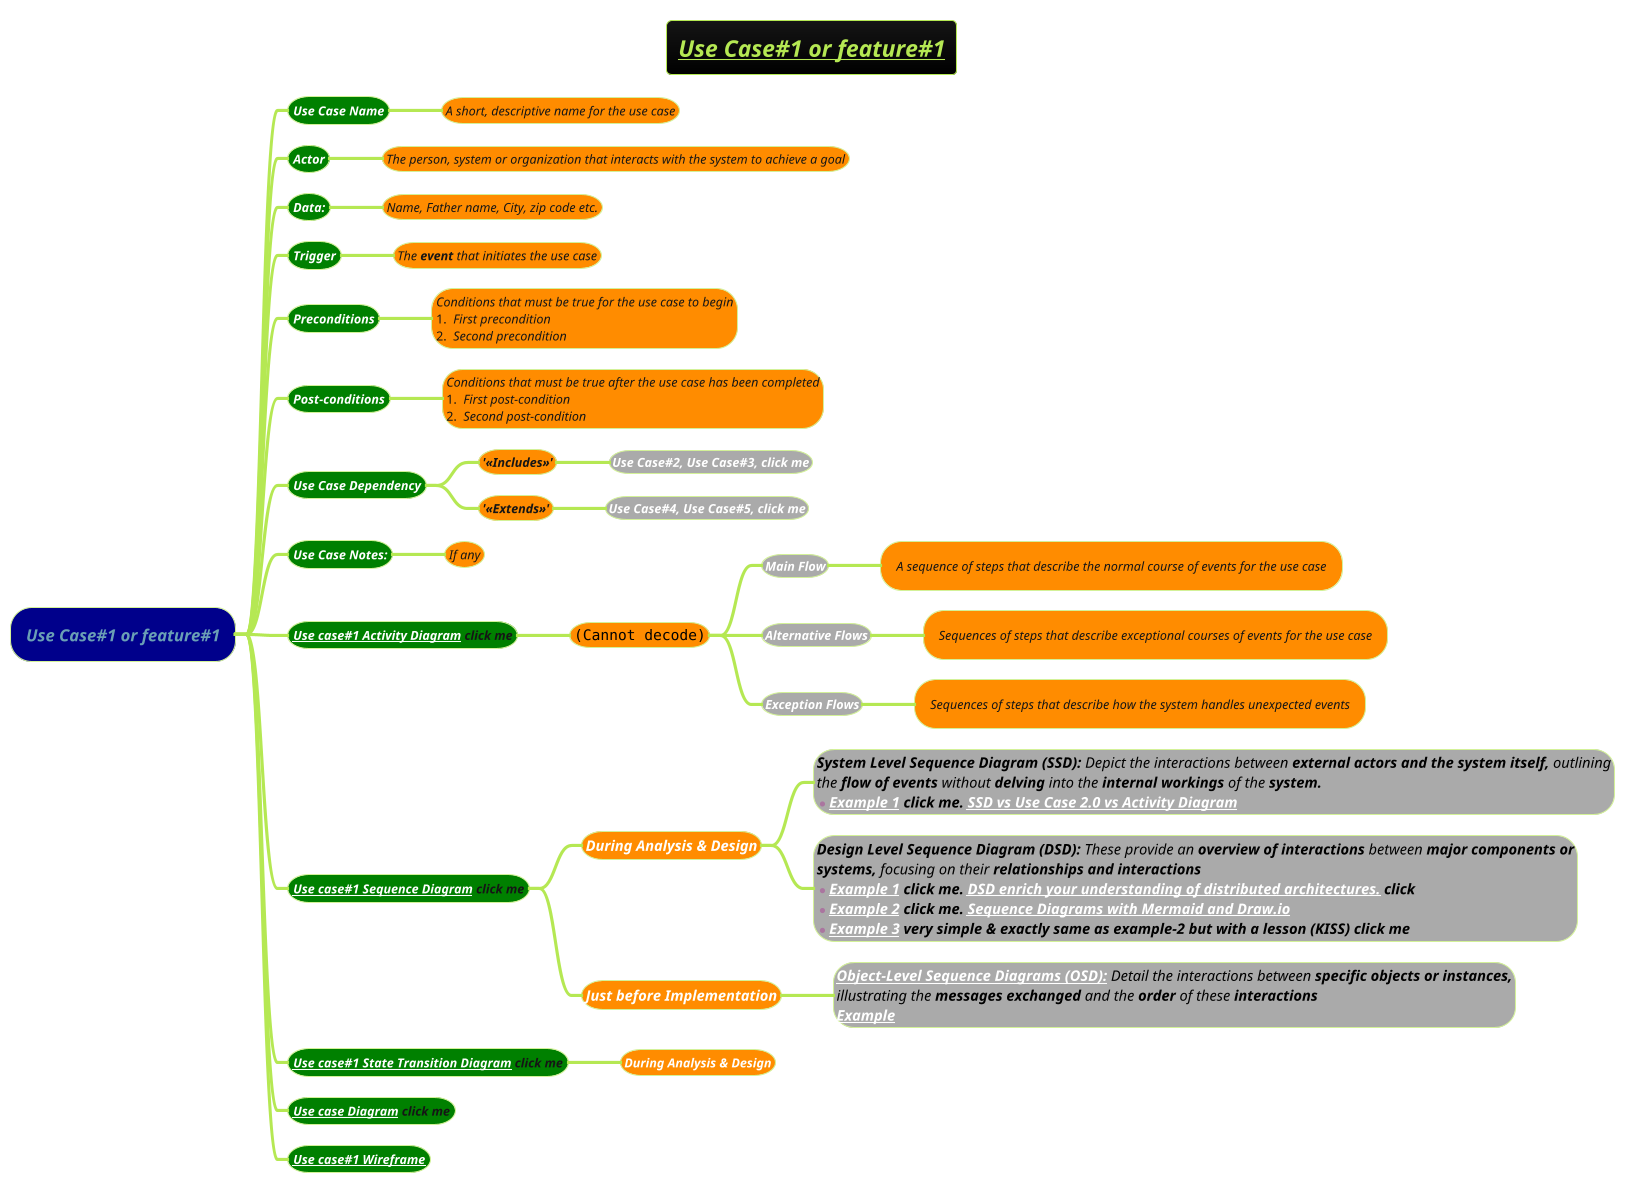 @startmindmap
title =  <b><i><u><size:18>Use Case#1 or feature#1
!theme hacker

*[#darkblue] <i>Use Case#1 or feature#1
**[#green] <color #white><i><size:12>Use Case Name
***[#darkorange] <i><size:12>A short, descriptive name for the use case
**[#green] <color #white><i><size:12>Actor
***[#darkorange] <i><size:12>The person, system or organization that interacts with the system to achieve a goal
**[#green] <color #white><i><size:12>Data:
***[#darkorange] <i><size:12>Name, Father name, City, zip code etc.
**[#green] <color #white><i><size:12>Trigger
***[#darkorange] <i><size:12>The **event** that initiates the use case
**[#green] <color #white><i><size:12>Preconditions
***[#darkorange]:<i><size:12>Conditions that must be true for the use case to begin
#<i><size:12> First precondition
#<i><size:12> Second precondition;
**[#green] <color #white><i><size:12>Post-conditions
***[#darkorange]:<i><size:12>Conditions that must be true after the use case has been completed
#<i><size:12> First post-condition
#<i><size:12> Second post-condition;
**[#green] <color #white><i><size:12>Use Case Dependency
***[#darkorange] <b><i><size:12>'<<Includes>>'
****[#a] <color #white><b><i><size:12>Use Case#2, Use Case#3, click me
***[#darkorange] <b><i><size:12>'<<Extends>>'
****[#a] <color #white><b><i><size:12>Use Case#4, Use Case#5, click me
**[#green] <color #white><i><size:12>Use Case Notes:
***[#darkorange] <i><size:12>If any
**[#green] <i><size:12>[[docs/2-uml/requirements-and-design-with-plantuml/activity-diagrams/use-case-1-activity.puml Use case#1 Activity Diagram]] click me
***[#darkorange] <color #black><i><size:12><b><img:use-case-table-template.png>
****[#a] <color #white><b><i><size:12>Main Flow
*****[#darkorange] <i><size:12>A sequence of steps that describe the normal course of events for the use case
****[#a] <color #white><b><i><size:12>Alternative Flows
*****[#darkorange] <i><size:12>Sequences of steps that describe exceptional courses of events for the use case
****[#a] <color #white><b><i><size:12>Exception Flows
*****[#darkorange] <i><size:12>Sequences of steps that describe how the system handles unexpected events
**[#green] <i><size:12>[[docs/2-uml/requirements-and-design-with-plantuml/sequence-diagrams/use-case-1-sequence.puml Use case#1 Sequence Diagram]] click me
***[#darkorange] <color #white><b><i><size:14>During Analysis & Design
****[#a]:<color #black><i><size:14><b>System Level Sequence Diagram (SSD):</b> Depict the interactions between **external actors and the system itself,** outlining
<i><size:14><color #black>the **flow of events** without **delving** into the **internal workings** of the <b>system.
*<i><size:14><color #black><b>[[docs/2-uml/PlantUML/sequence-diagram/images/img_2.png Example 1]] click me. [[docs/2-uml/PlantUML/sequence-diagram/images/img_12.png SSD vs Use Case 2.0 vs Activity Diagram]];

****[#a]:<color #black><i><size:14><b>Design Level Sequence Diagram (DSD):</b> These provide an **overview of interactions** between <b>major components or
<i><size:14><color #black>**systems,** focusing on their <b>relationships and interactions
*<i><size:14><color #black><b>[[docs/2-uml/PlantUML/sequence-diagram/AWS-sequence-diagram.puml Example 1]] click me. [[https://aws.amazon.com/blogs/architecture/sequence-diagrams-enrich-your-understanding-of-distributed-architectures/ DSD enrich your understanding of distributed architectures.]] click
*<i><size:14><color #black><b>[[docs/2-uml/PlantUML/sequence-diagram/AWS-sequence-diagram1.puml Example 2]] click me. [[https://kevinhakanson.com/2022-10-02-sequence-diagrams-with-mermaid-and-diagramsnet/ Sequence Diagrams with Mermaid and Draw.io]]
*<i><size:14><color #black><b>[[docs/2-uml/PlantUML/sequence-diagram/AWS-sequence-diagram2.puml Example 3]] very simple & exactly same as example-2 but with a lesson (KISS) click me;
***[#darkorange] <color #white><b><i><size:14>Just before Implementation
****[#a]:<color #black><i><size:14><b>[[docs/2-uml/PlantUML/sequence-diagram/images/img_12.png Object-Level Sequence Diagrams (OSD):]]</b> Detail the interactions between **specific objects or instances,**
<i><size:14><color #black>illustrating the **messages exchanged** and the **order** of these <b>interactions
<i><size:14><color #black><b>[[docs/2-uml/PlantUML/sequence-diagram/images/img_12.png Example]];
**[#green] <i><size:12>[[docs/2-uml/requirements-and-design-with-plantuml/state-transition-diagrams/use-case-1-state-transition.puml Use case#1 State Transition Diagram]] click me
***[#darkorange] <color #white><b><i><size:12>During Analysis & Design
**[#green] <i><size:12>[[docs/2-uml/requirements-and-design-with-plantuml/0-use-case-diagrams/Tomplot-Use-Case-diagram.puml Use case Diagram]] click me
**[#green] <i><size:12>[[docs/2-uml/requirements-and-design-with-plantuml/1-use-cases-or-features/wireframe.png Use case#1 Wireframe]]

@endmindmap